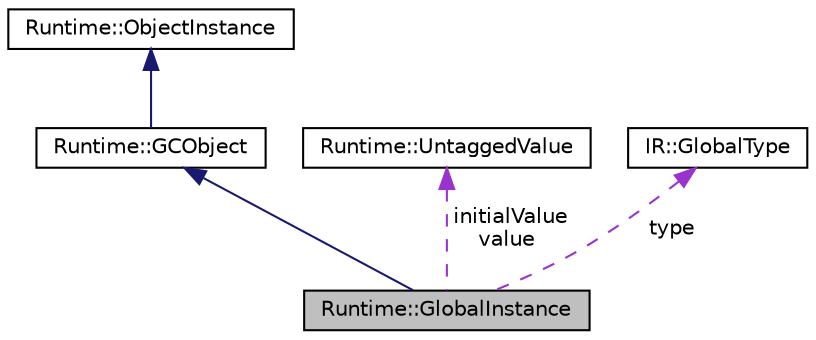 digraph "Runtime::GlobalInstance"
{
  edge [fontname="Helvetica",fontsize="10",labelfontname="Helvetica",labelfontsize="10"];
  node [fontname="Helvetica",fontsize="10",shape=record];
  Node3 [label="Runtime::GlobalInstance",height=0.2,width=0.4,color="black", fillcolor="grey75", style="filled", fontcolor="black"];
  Node4 -> Node3 [dir="back",color="midnightblue",fontsize="10",style="solid",fontname="Helvetica"];
  Node4 [label="Runtime::GCObject",height=0.2,width=0.4,color="black", fillcolor="white", style="filled",URL="$struct_runtime_1_1_g_c_object.html"];
  Node5 -> Node4 [dir="back",color="midnightblue",fontsize="10",style="solid",fontname="Helvetica"];
  Node5 [label="Runtime::ObjectInstance",height=0.2,width=0.4,color="black", fillcolor="white", style="filled",URL="$struct_runtime_1_1_object_instance.html"];
  Node6 -> Node3 [dir="back",color="darkorchid3",fontsize="10",style="dashed",label=" initialValue\nvalue" ,fontname="Helvetica"];
  Node6 [label="Runtime::UntaggedValue",height=0.2,width=0.4,color="black", fillcolor="white", style="filled",URL="$struct_runtime_1_1_untagged_value.html"];
  Node7 -> Node3 [dir="back",color="darkorchid3",fontsize="10",style="dashed",label=" type" ,fontname="Helvetica"];
  Node7 [label="IR::GlobalType",height=0.2,width=0.4,color="black", fillcolor="white", style="filled",URL="$struct_i_r_1_1_global_type.html"];
}
